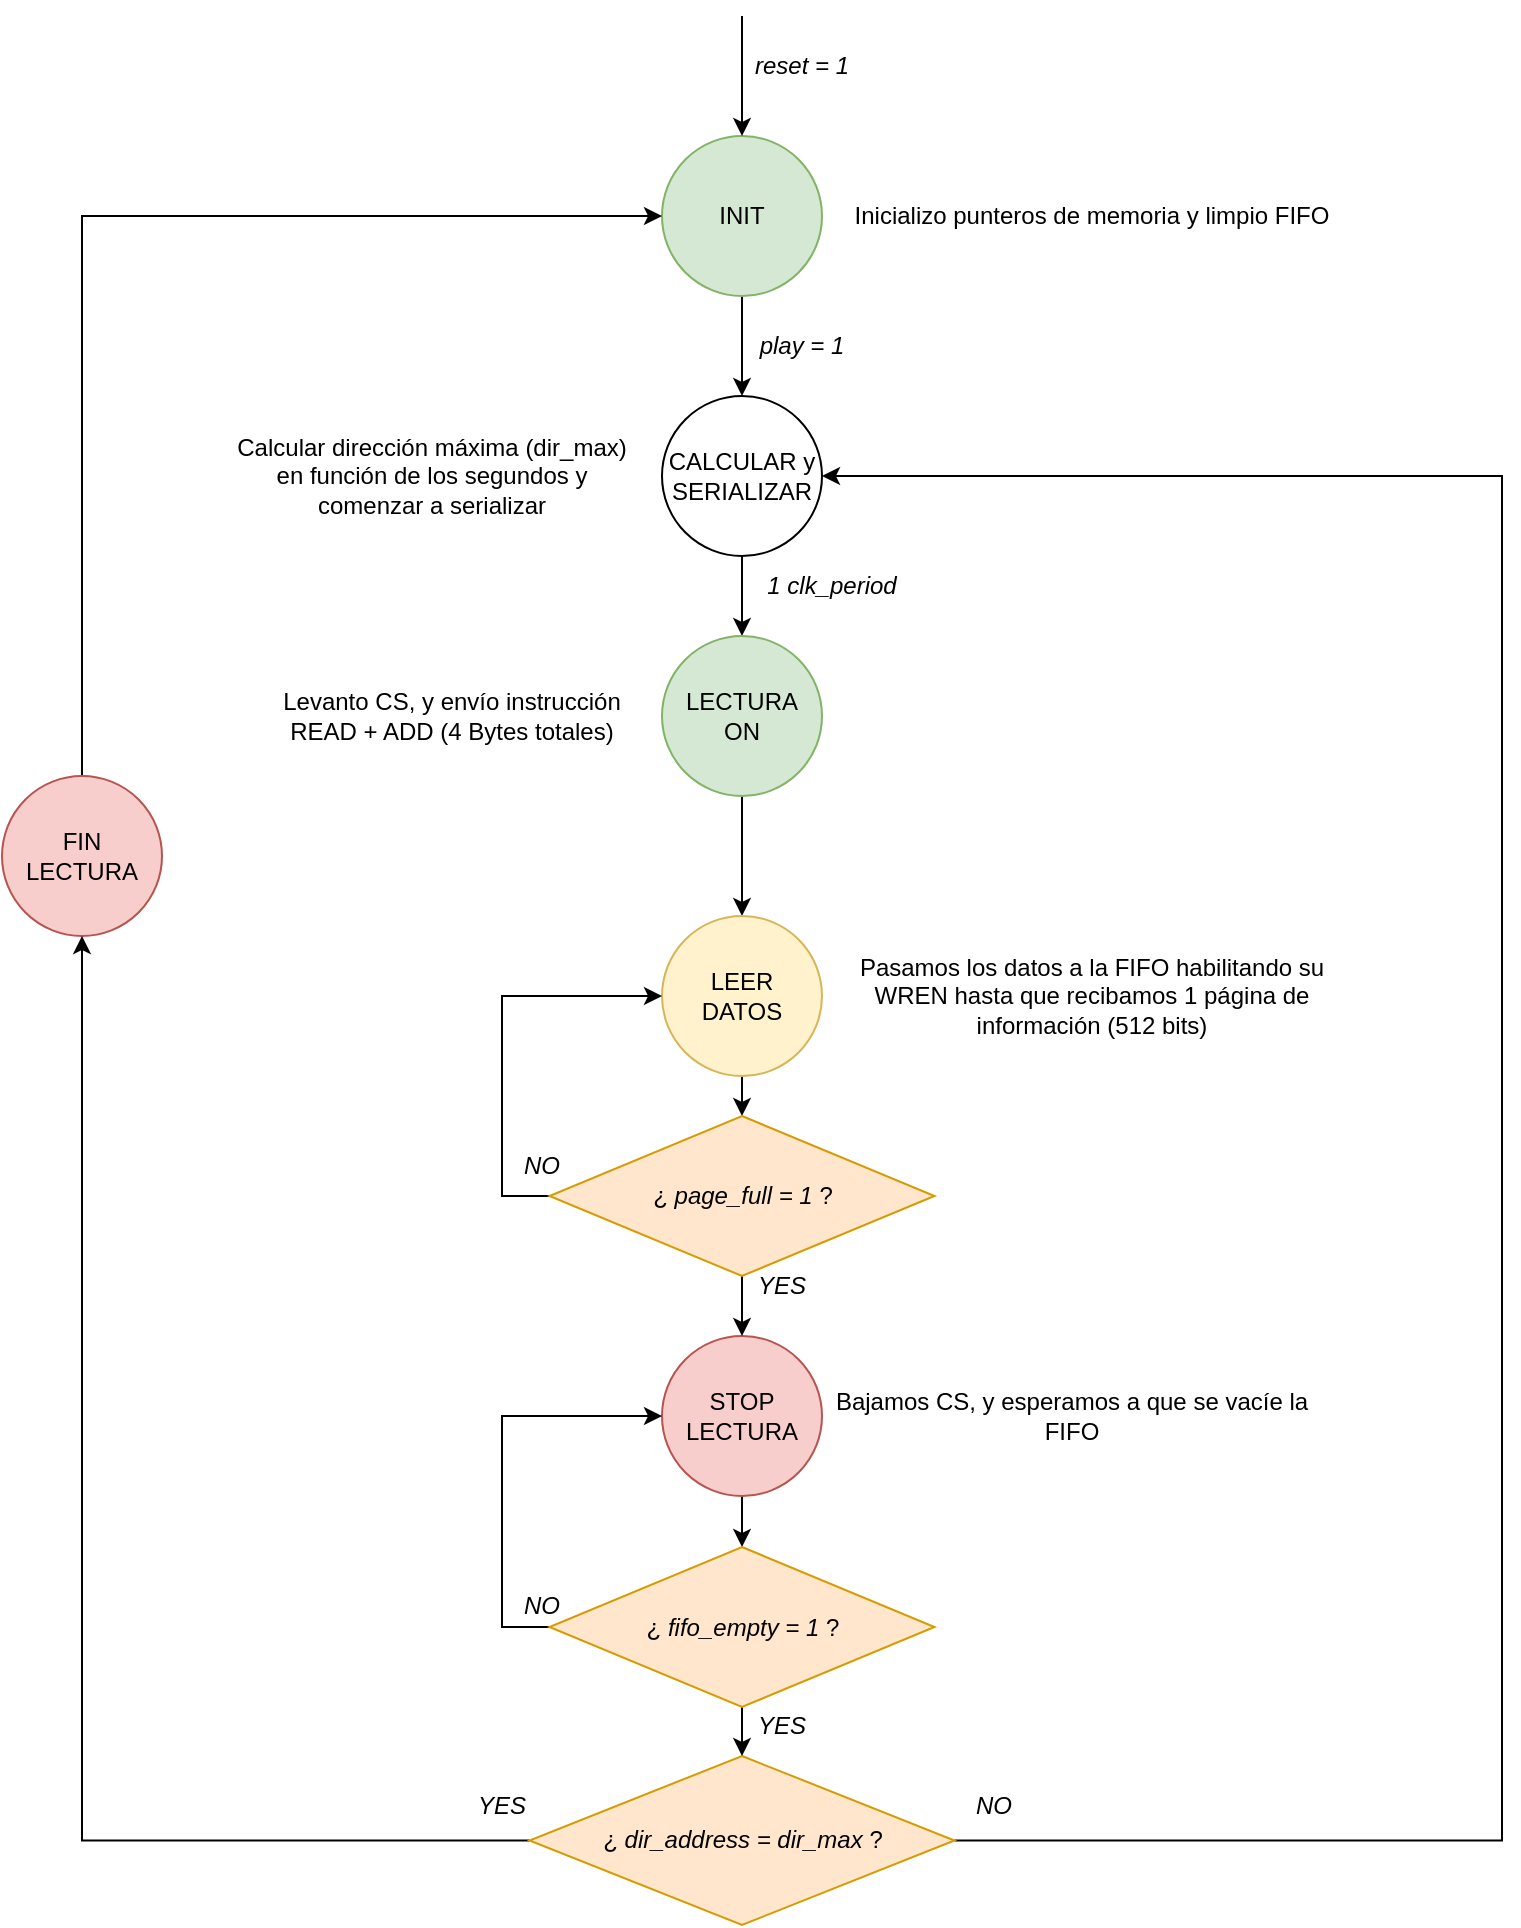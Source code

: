 <mxfile version="23.0.2" type="github">
  <diagram name="Página-1" id="Yzux-1L1ToNlMIoRDWY8">
    <mxGraphModel dx="1534" dy="1987" grid="1" gridSize="10" guides="1" tooltips="1" connect="1" arrows="1" fold="1" page="1" pageScale="1" pageWidth="827" pageHeight="1169" math="0" shadow="0">
      <root>
        <mxCell id="0" />
        <mxCell id="1" parent="0" />
        <mxCell id="3iHrb_n3Avrb_bWyAJw7-9" style="edgeStyle=orthogonalEdgeStyle;rounded=0;orthogonalLoop=1;jettySize=auto;html=1;exitX=0.5;exitY=1;exitDx=0;exitDy=0;entryX=0.5;entryY=0;entryDx=0;entryDy=0;" edge="1" parent="1" source="3iHrb_n3Avrb_bWyAJw7-2" target="3iHrb_n3Avrb_bWyAJw7-4">
          <mxGeometry relative="1" as="geometry" />
        </mxCell>
        <mxCell id="3iHrb_n3Avrb_bWyAJw7-2" value="CALCULAR y SERIALIZAR" style="ellipse;whiteSpace=wrap;html=1;aspect=fixed;" vertex="1" parent="1">
          <mxGeometry x="360" y="170" width="80" height="80" as="geometry" />
        </mxCell>
        <mxCell id="3iHrb_n3Avrb_bWyAJw7-8" style="edgeStyle=orthogonalEdgeStyle;rounded=0;orthogonalLoop=1;jettySize=auto;html=1;exitX=0.5;exitY=1;exitDx=0;exitDy=0;entryX=0.5;entryY=0;entryDx=0;entryDy=0;" edge="1" parent="1" source="3iHrb_n3Avrb_bWyAJw7-3" target="3iHrb_n3Avrb_bWyAJw7-2">
          <mxGeometry relative="1" as="geometry" />
        </mxCell>
        <mxCell id="3iHrb_n3Avrb_bWyAJw7-3" value="INIT" style="ellipse;whiteSpace=wrap;html=1;aspect=fixed;fillColor=#d5e8d4;strokeColor=#82b366;" vertex="1" parent="1">
          <mxGeometry x="360" y="40" width="80" height="80" as="geometry" />
        </mxCell>
        <mxCell id="3iHrb_n3Avrb_bWyAJw7-10" style="edgeStyle=orthogonalEdgeStyle;rounded=0;orthogonalLoop=1;jettySize=auto;html=1;exitX=0.5;exitY=1;exitDx=0;exitDy=0;entryX=0.5;entryY=0;entryDx=0;entryDy=0;" edge="1" parent="1" source="3iHrb_n3Avrb_bWyAJw7-4" target="3iHrb_n3Avrb_bWyAJw7-5">
          <mxGeometry relative="1" as="geometry" />
        </mxCell>
        <mxCell id="3iHrb_n3Avrb_bWyAJw7-4" value="LECTURA &lt;br&gt;ON" style="ellipse;whiteSpace=wrap;html=1;aspect=fixed;fillColor=#d5e8d4;strokeColor=#82b366;" vertex="1" parent="1">
          <mxGeometry x="360" y="290" width="80" height="80" as="geometry" />
        </mxCell>
        <mxCell id="3iHrb_n3Avrb_bWyAJw7-42" style="edgeStyle=orthogonalEdgeStyle;rounded=0;orthogonalLoop=1;jettySize=auto;html=1;exitX=0.5;exitY=1;exitDx=0;exitDy=0;entryX=0.5;entryY=0;entryDx=0;entryDy=0;" edge="1" parent="1" source="3iHrb_n3Avrb_bWyAJw7-5" target="3iHrb_n3Avrb_bWyAJw7-39">
          <mxGeometry relative="1" as="geometry" />
        </mxCell>
        <mxCell id="3iHrb_n3Avrb_bWyAJw7-5" value="LEER &lt;br&gt;DATOS" style="ellipse;whiteSpace=wrap;html=1;aspect=fixed;fillColor=#fff2cc;strokeColor=#d6b656;" vertex="1" parent="1">
          <mxGeometry x="360" y="430" width="80" height="80" as="geometry" />
        </mxCell>
        <mxCell id="3iHrb_n3Avrb_bWyAJw7-36" style="edgeStyle=orthogonalEdgeStyle;rounded=0;orthogonalLoop=1;jettySize=auto;html=1;exitX=0.5;exitY=1;exitDx=0;exitDy=0;entryX=0.5;entryY=0;entryDx=0;entryDy=0;" edge="1" parent="1" source="3iHrb_n3Avrb_bWyAJw7-6" target="3iHrb_n3Avrb_bWyAJw7-34">
          <mxGeometry relative="1" as="geometry" />
        </mxCell>
        <mxCell id="3iHrb_n3Avrb_bWyAJw7-6" value="STOP&lt;br&gt;LECTURA" style="ellipse;whiteSpace=wrap;html=1;aspect=fixed;fillColor=#f8cecc;strokeColor=#b85450;" vertex="1" parent="1">
          <mxGeometry x="360" y="640" width="80" height="80" as="geometry" />
        </mxCell>
        <mxCell id="3iHrb_n3Avrb_bWyAJw7-13" style="edgeStyle=orthogonalEdgeStyle;rounded=0;orthogonalLoop=1;jettySize=auto;html=1;exitX=0.5;exitY=0;exitDx=0;exitDy=0;entryX=0;entryY=0.5;entryDx=0;entryDy=0;" edge="1" parent="1" source="3iHrb_n3Avrb_bWyAJw7-7" target="3iHrb_n3Avrb_bWyAJw7-3">
          <mxGeometry relative="1" as="geometry" />
        </mxCell>
        <mxCell id="3iHrb_n3Avrb_bWyAJw7-7" value="FIN LECTURA" style="ellipse;whiteSpace=wrap;html=1;aspect=fixed;fillColor=#f8cecc;strokeColor=#b85450;" vertex="1" parent="1">
          <mxGeometry x="30" y="360" width="80" height="80" as="geometry" />
        </mxCell>
        <mxCell id="3iHrb_n3Avrb_bWyAJw7-15" value="&lt;i&gt;play = 1&lt;/i&gt;" style="text;html=1;strokeColor=none;fillColor=none;align=center;verticalAlign=middle;whiteSpace=wrap;rounded=0;" vertex="1" parent="1">
          <mxGeometry x="400" y="130" width="60" height="30" as="geometry" />
        </mxCell>
        <mxCell id="3iHrb_n3Avrb_bWyAJw7-22" value="" style="endArrow=classic;html=1;rounded=0;entryX=0.5;entryY=0;entryDx=0;entryDy=0;" edge="1" parent="1" target="3iHrb_n3Avrb_bWyAJw7-3">
          <mxGeometry width="50" height="50" relative="1" as="geometry">
            <mxPoint x="400" y="-20" as="sourcePoint" />
            <mxPoint x="430" y="-60" as="targetPoint" />
          </mxGeometry>
        </mxCell>
        <mxCell id="3iHrb_n3Avrb_bWyAJw7-23" value="&lt;i&gt;reset = 1&lt;/i&gt;" style="text;html=1;strokeColor=none;fillColor=none;align=center;verticalAlign=middle;whiteSpace=wrap;rounded=0;" vertex="1" parent="1">
          <mxGeometry x="400" y="-10" width="60" height="30" as="geometry" />
        </mxCell>
        <mxCell id="3iHrb_n3Avrb_bWyAJw7-24" value="Calcular dirección máxima (dir_max) en función de los segundos y comenzar a serializar" style="text;html=1;strokeColor=none;fillColor=none;align=center;verticalAlign=middle;whiteSpace=wrap;rounded=0;" vertex="1" parent="1">
          <mxGeometry x="140" y="187.5" width="210" height="45" as="geometry" />
        </mxCell>
        <mxCell id="3iHrb_n3Avrb_bWyAJw7-25" value="Inicializo punteros de memoria y limpio FIFO" style="text;html=1;strokeColor=none;fillColor=none;align=center;verticalAlign=middle;whiteSpace=wrap;rounded=0;" vertex="1" parent="1">
          <mxGeometry x="450" y="57.5" width="250" height="45" as="geometry" />
        </mxCell>
        <mxCell id="3iHrb_n3Avrb_bWyAJw7-26" value="Levanto CS, y envío instrucción READ + ADD (4 Bytes totales)" style="text;html=1;strokeColor=none;fillColor=none;align=center;verticalAlign=middle;whiteSpace=wrap;rounded=0;" vertex="1" parent="1">
          <mxGeometry x="160" y="307.5" width="190" height="45" as="geometry" />
        </mxCell>
        <mxCell id="3iHrb_n3Avrb_bWyAJw7-27" value="Pasamos los datos a la FIFO habilitando su WREN hasta que recibamos 1 página de información (512 bits)" style="text;html=1;strokeColor=none;fillColor=none;align=center;verticalAlign=middle;whiteSpace=wrap;rounded=0;" vertex="1" parent="1">
          <mxGeometry x="450" y="447.5" width="250" height="45" as="geometry" />
        </mxCell>
        <mxCell id="3iHrb_n3Avrb_bWyAJw7-29" value="Bajamos CS, y esperamos a que se vacíe la FIFO" style="text;html=1;strokeColor=none;fillColor=none;align=center;verticalAlign=middle;whiteSpace=wrap;rounded=0;" vertex="1" parent="1">
          <mxGeometry x="440" y="657.5" width="250" height="45" as="geometry" />
        </mxCell>
        <mxCell id="3iHrb_n3Avrb_bWyAJw7-33" style="edgeStyle=orthogonalEdgeStyle;rounded=0;orthogonalLoop=1;jettySize=auto;html=1;exitX=0;exitY=0.5;exitDx=0;exitDy=0;entryX=0.5;entryY=1;entryDx=0;entryDy=0;" edge="1" parent="1" source="3iHrb_n3Avrb_bWyAJw7-30" target="3iHrb_n3Avrb_bWyAJw7-7">
          <mxGeometry relative="1" as="geometry" />
        </mxCell>
        <mxCell id="3iHrb_n3Avrb_bWyAJw7-38" style="edgeStyle=orthogonalEdgeStyle;rounded=0;orthogonalLoop=1;jettySize=auto;html=1;exitX=1;exitY=0.5;exitDx=0;exitDy=0;entryX=1;entryY=0.5;entryDx=0;entryDy=0;" edge="1" parent="1" source="3iHrb_n3Avrb_bWyAJw7-30" target="3iHrb_n3Avrb_bWyAJw7-2">
          <mxGeometry relative="1" as="geometry">
            <Array as="points">
              <mxPoint x="780" y="892" />
              <mxPoint x="780" y="210" />
            </Array>
          </mxGeometry>
        </mxCell>
        <mxCell id="3iHrb_n3Avrb_bWyAJw7-30" value="¿&amp;nbsp;&lt;i style=&quot;border-color: var(--border-color);&quot;&gt;dir_address = dir_max&amp;nbsp;&lt;/i&gt;?" style="rhombus;whiteSpace=wrap;html=1;fillColor=#ffe6cc;strokeColor=#d79b00;" vertex="1" parent="1">
          <mxGeometry x="293.75" y="850" width="212.5" height="84.5" as="geometry" />
        </mxCell>
        <mxCell id="3iHrb_n3Avrb_bWyAJw7-35" style="edgeStyle=orthogonalEdgeStyle;rounded=0;orthogonalLoop=1;jettySize=auto;html=1;exitX=0;exitY=0.5;exitDx=0;exitDy=0;entryX=0;entryY=0.5;entryDx=0;entryDy=0;" edge="1" parent="1" source="3iHrb_n3Avrb_bWyAJw7-34" target="3iHrb_n3Avrb_bWyAJw7-6">
          <mxGeometry relative="1" as="geometry">
            <Array as="points">
              <mxPoint x="280" y="785.5" />
              <mxPoint x="280" y="680.5" />
            </Array>
          </mxGeometry>
        </mxCell>
        <mxCell id="3iHrb_n3Avrb_bWyAJw7-37" style="edgeStyle=orthogonalEdgeStyle;rounded=0;orthogonalLoop=1;jettySize=auto;html=1;exitX=0.5;exitY=1;exitDx=0;exitDy=0;entryX=0.5;entryY=0;entryDx=0;entryDy=0;" edge="1" parent="1" source="3iHrb_n3Avrb_bWyAJw7-34" target="3iHrb_n3Avrb_bWyAJw7-30">
          <mxGeometry relative="1" as="geometry" />
        </mxCell>
        <mxCell id="3iHrb_n3Avrb_bWyAJw7-34" value="¿&amp;nbsp;&lt;i style=&quot;border-color: var(--border-color);&quot;&gt;fifo_empty = 1&amp;nbsp;&lt;/i&gt;?" style="rhombus;whiteSpace=wrap;html=1;fillColor=#ffe6cc;strokeColor=#d79b00;" vertex="1" parent="1">
          <mxGeometry x="303.75" y="745.5" width="192.5" height="80" as="geometry" />
        </mxCell>
        <mxCell id="3iHrb_n3Avrb_bWyAJw7-41" style="edgeStyle=orthogonalEdgeStyle;rounded=0;orthogonalLoop=1;jettySize=auto;html=1;exitX=0;exitY=0.5;exitDx=0;exitDy=0;entryX=0;entryY=0.5;entryDx=0;entryDy=0;" edge="1" parent="1" source="3iHrb_n3Avrb_bWyAJw7-39" target="3iHrb_n3Avrb_bWyAJw7-5">
          <mxGeometry relative="1" as="geometry">
            <Array as="points">
              <mxPoint x="280" y="570" />
              <mxPoint x="280" y="470" />
            </Array>
          </mxGeometry>
        </mxCell>
        <mxCell id="3iHrb_n3Avrb_bWyAJw7-43" style="edgeStyle=orthogonalEdgeStyle;rounded=0;orthogonalLoop=1;jettySize=auto;html=1;exitX=0.5;exitY=1;exitDx=0;exitDy=0;entryX=0.5;entryY=0;entryDx=0;entryDy=0;" edge="1" parent="1" source="3iHrb_n3Avrb_bWyAJw7-39" target="3iHrb_n3Avrb_bWyAJw7-6">
          <mxGeometry relative="1" as="geometry" />
        </mxCell>
        <mxCell id="3iHrb_n3Avrb_bWyAJw7-39" value="¿&amp;nbsp;&lt;i style=&quot;border-color: var(--border-color);&quot;&gt;page_full = 1&amp;nbsp;&lt;/i&gt;?" style="rhombus;whiteSpace=wrap;html=1;fillColor=#ffe6cc;strokeColor=#d79b00;" vertex="1" parent="1">
          <mxGeometry x="303.75" y="530" width="192.5" height="80" as="geometry" />
        </mxCell>
        <mxCell id="3iHrb_n3Avrb_bWyAJw7-44" value="&lt;i&gt;YES&lt;/i&gt;" style="text;html=1;strokeColor=none;fillColor=none;align=center;verticalAlign=middle;whiteSpace=wrap;rounded=0;" vertex="1" parent="1">
          <mxGeometry x="390" y="600" width="60" height="30" as="geometry" />
        </mxCell>
        <mxCell id="3iHrb_n3Avrb_bWyAJw7-45" value="&lt;i&gt;YES&lt;/i&gt;" style="text;html=1;strokeColor=none;fillColor=none;align=center;verticalAlign=middle;whiteSpace=wrap;rounded=0;" vertex="1" parent="1">
          <mxGeometry x="390" y="820" width="60" height="30" as="geometry" />
        </mxCell>
        <mxCell id="3iHrb_n3Avrb_bWyAJw7-46" value="&lt;i&gt;YES&lt;/i&gt;" style="text;html=1;strokeColor=none;fillColor=none;align=center;verticalAlign=middle;whiteSpace=wrap;rounded=0;" vertex="1" parent="1">
          <mxGeometry x="250" y="860" width="60" height="30" as="geometry" />
        </mxCell>
        <mxCell id="3iHrb_n3Avrb_bWyAJw7-47" value="&lt;i&gt;NO&lt;/i&gt;" style="text;html=1;strokeColor=none;fillColor=none;align=center;verticalAlign=middle;whiteSpace=wrap;rounded=0;" vertex="1" parent="1">
          <mxGeometry x="496.25" y="860" width="60" height="30" as="geometry" />
        </mxCell>
        <mxCell id="3iHrb_n3Avrb_bWyAJw7-48" value="&lt;i&gt;NO&lt;/i&gt;" style="text;html=1;strokeColor=none;fillColor=none;align=center;verticalAlign=middle;whiteSpace=wrap;rounded=0;" vertex="1" parent="1">
          <mxGeometry x="270" y="760" width="60" height="30" as="geometry" />
        </mxCell>
        <mxCell id="3iHrb_n3Avrb_bWyAJw7-49" value="&lt;i&gt;NO&lt;/i&gt;" style="text;html=1;strokeColor=none;fillColor=none;align=center;verticalAlign=middle;whiteSpace=wrap;rounded=0;" vertex="1" parent="1">
          <mxGeometry x="270" y="540" width="60" height="30" as="geometry" />
        </mxCell>
        <mxCell id="3iHrb_n3Avrb_bWyAJw7-50" value="&lt;i&gt;1 clk_period&lt;/i&gt;" style="text;html=1;strokeColor=none;fillColor=none;align=center;verticalAlign=middle;whiteSpace=wrap;rounded=0;" vertex="1" parent="1">
          <mxGeometry x="400" y="250" width="90" height="30" as="geometry" />
        </mxCell>
      </root>
    </mxGraphModel>
  </diagram>
</mxfile>
